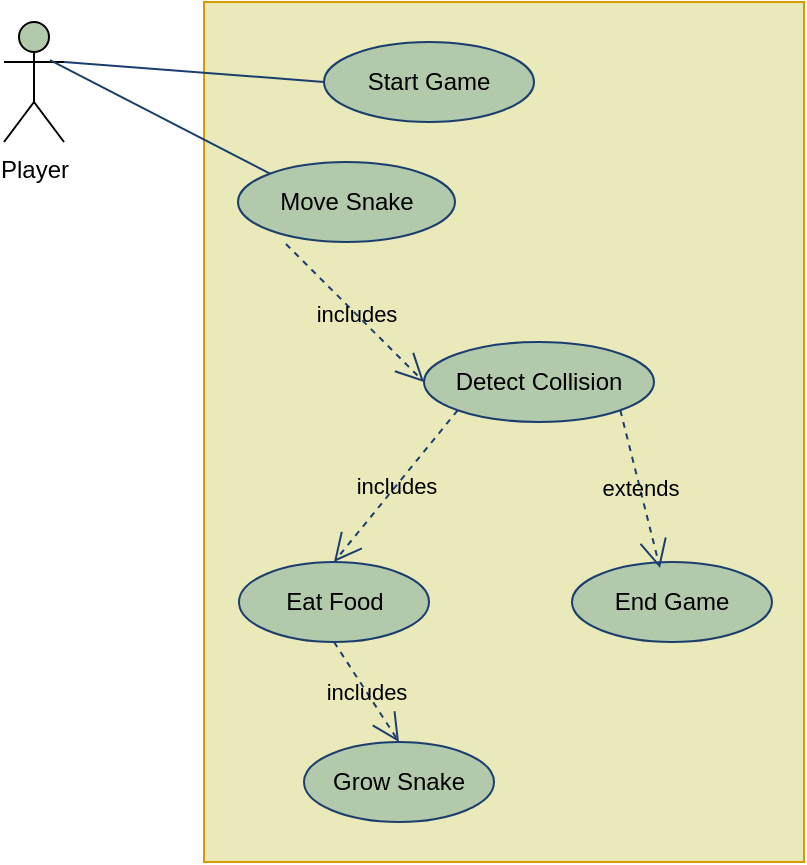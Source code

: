 <mxfile version="26.0.14">
  <diagram name="Page-1" id="mhUYI9VvA16indRH3QtL">
    <mxGraphModel dx="880" dy="468" grid="1" gridSize="10" guides="1" tooltips="1" connect="1" arrows="1" fold="1" page="1" pageScale="1" pageWidth="850" pageHeight="1100" math="0" shadow="0">
      <root>
        <mxCell id="0" />
        <mxCell id="1" parent="0" />
        <mxCell id="mRFKW1IroVncNAavuF7v-80" value="" style="rounded=0;whiteSpace=wrap;html=1;labelBackgroundColor=none;fillColor=#E9E9B9;strokeColor=#d79b00;fontStyle=0" vertex="1" parent="1">
          <mxGeometry x="300" y="20" width="300" height="430" as="geometry" />
        </mxCell>
        <mxCell id="mRFKW1IroVncNAavuF7v-70" value="&lt;font style=&quot;color: rgb(0, 0, 0);&quot;&gt;Start Game&lt;/font&gt;" style="ellipse;whiteSpace=wrap;html=1;labelBackgroundColor=none;fillColor=#B2C9AB;strokeColor=#1B3E6F;fontColor=#46495D;fontStyle=0" vertex="1" parent="1">
          <mxGeometry x="360" y="40" width="105" height="40" as="geometry" />
        </mxCell>
        <mxCell id="mRFKW1IroVncNAavuF7v-71" value="&lt;font style=&quot;color: rgb(0, 0, 0);&quot;&gt;Move Snake&lt;/font&gt;" style="ellipse;whiteSpace=wrap;html=1;labelBackgroundColor=none;fillColor=#B2C9AB;strokeColor=#1B3E6F;fontColor=#46495D;fontStyle=0" vertex="1" parent="1">
          <mxGeometry x="317" y="100" width="108.5" height="40" as="geometry" />
        </mxCell>
        <mxCell id="mRFKW1IroVncNAavuF7v-72" value="&lt;font style=&quot;color: rgb(0, 0, 0);&quot;&gt;Eat Food&lt;/font&gt;" style="ellipse;whiteSpace=wrap;html=1;labelBackgroundColor=none;fillColor=#B2C9AB;strokeColor=#1B3E6F;fontColor=#46495D;fontStyle=0" vertex="1" parent="1">
          <mxGeometry x="317.5" y="300" width="95" height="40" as="geometry" />
        </mxCell>
        <mxCell id="mRFKW1IroVncNAavuF7v-73" value="&lt;font style=&quot;color: rgb(0, 0, 0);&quot;&gt;End Game&lt;/font&gt;" style="ellipse;whiteSpace=wrap;html=1;labelBackgroundColor=none;fillColor=#B2C9AB;strokeColor=#1B3E6F;fontColor=#46495D;fontStyle=0" vertex="1" parent="1">
          <mxGeometry x="484" y="300" width="100" height="40" as="geometry" />
        </mxCell>
        <mxCell id="mRFKW1IroVncNAavuF7v-74" value="&lt;font style=&quot;color: rgb(0, 0, 0);&quot;&gt;Player&lt;/font&gt;" style="shape=umlActor;verticalLabelPosition=bottom;verticalAlign=top;html=1;labelBackgroundColor=none;fillColor=#B2C9AB;strokeColor=#000000;fontColor=#46495D;fontStyle=0" vertex="1" parent="1">
          <mxGeometry x="200" y="30" width="30" height="60" as="geometry" />
        </mxCell>
        <mxCell id="mRFKW1IroVncNAavuF7v-78" value="&lt;font style=&quot;color: rgb(0, 0, 0);&quot;&gt;Detect Collision&lt;/font&gt;" style="ellipse;whiteSpace=wrap;html=1;labelBackgroundColor=none;fillColor=#B2C9AB;strokeColor=#1B3E6F;fontColor=#46495D;fontStyle=0" vertex="1" parent="1">
          <mxGeometry x="410" y="190" width="115" height="40" as="geometry" />
        </mxCell>
        <mxCell id="mRFKW1IroVncNAavuF7v-79" value="&lt;font style=&quot;color: rgb(0, 0, 0);&quot;&gt;Grow Snake&lt;/font&gt;" style="ellipse;whiteSpace=wrap;html=1;labelBackgroundColor=none;fillColor=#B2C9AB;strokeColor=#1B3E6F;fontColor=#46495D;fontStyle=0" vertex="1" parent="1">
          <mxGeometry x="350" y="390" width="95" height="40" as="geometry" />
        </mxCell>
        <mxCell id="mRFKW1IroVncNAavuF7v-81" value="" style="endArrow=none;html=1;rounded=0;entryX=0;entryY=0.5;entryDx=0;entryDy=0;exitX=1;exitY=0.333;exitDx=0;exitDy=0;exitPerimeter=0;labelBackgroundColor=none;strokeColor=#1B3E6F;fontColor=default;fontStyle=0" edge="1" parent="1" source="mRFKW1IroVncNAavuF7v-74" target="mRFKW1IroVncNAavuF7v-70">
          <mxGeometry width="50" height="50" relative="1" as="geometry">
            <mxPoint x="360" y="220" as="sourcePoint" />
            <mxPoint x="410" y="170" as="targetPoint" />
          </mxGeometry>
        </mxCell>
        <mxCell id="mRFKW1IroVncNAavuF7v-82" value="" style="endArrow=none;html=1;rounded=0;entryX=0;entryY=0;entryDx=0;entryDy=0;exitX=0.767;exitY=0.317;exitDx=0;exitDy=0;exitPerimeter=0;labelBackgroundColor=none;strokeColor=#1B3E6F;fontColor=default;fontStyle=0" edge="1" parent="1" source="mRFKW1IroVncNAavuF7v-74" target="mRFKW1IroVncNAavuF7v-71">
          <mxGeometry width="50" height="50" relative="1" as="geometry">
            <mxPoint x="190" y="100" as="sourcePoint" />
            <mxPoint x="410" y="170" as="targetPoint" />
          </mxGeometry>
        </mxCell>
        <mxCell id="mRFKW1IroVncNAavuF7v-83" value="includes" style="endArrow=open;endSize=12;dashed=1;html=1;rounded=0;exitX=0.221;exitY=1.025;exitDx=0;exitDy=0;entryX=0;entryY=0.5;entryDx=0;entryDy=0;exitPerimeter=0;labelBackgroundColor=none;strokeColor=#1B3E6F;fontColor=default;fontStyle=0" edge="1" parent="1" source="mRFKW1IroVncNAavuF7v-71" target="mRFKW1IroVncNAavuF7v-78">
          <mxGeometry width="160" relative="1" as="geometry">
            <mxPoint x="310" y="200" as="sourcePoint" />
            <mxPoint x="470" y="200" as="targetPoint" />
          </mxGeometry>
        </mxCell>
        <mxCell id="mRFKW1IroVncNAavuF7v-85" value="extends" style="endArrow=open;endSize=12;dashed=1;html=1;rounded=0;exitX=1;exitY=1;exitDx=0;exitDy=0;labelBackgroundColor=none;strokeColor=#1B3E6F;fontColor=default;entryX=0.44;entryY=0.075;entryDx=0;entryDy=0;entryPerimeter=0;fontStyle=0" edge="1" parent="1" source="mRFKW1IroVncNAavuF7v-78" target="mRFKW1IroVncNAavuF7v-73">
          <mxGeometry width="160" relative="1" as="geometry">
            <mxPoint x="310" y="200" as="sourcePoint" />
            <mxPoint x="470" y="200" as="targetPoint" />
          </mxGeometry>
        </mxCell>
        <mxCell id="mRFKW1IroVncNAavuF7v-87" value="includes" style="endArrow=open;endSize=12;dashed=1;html=1;rounded=0;entryX=0.5;entryY=0;entryDx=0;entryDy=0;exitX=0;exitY=1;exitDx=0;exitDy=0;labelBackgroundColor=none;strokeColor=#1B3E6F;fontColor=default;fontStyle=0" edge="1" parent="1" source="mRFKW1IroVncNAavuF7v-78" target="mRFKW1IroVncNAavuF7v-72">
          <mxGeometry width="160" relative="1" as="geometry">
            <mxPoint x="310" y="200" as="sourcePoint" />
            <mxPoint x="470" y="200" as="targetPoint" />
          </mxGeometry>
        </mxCell>
        <mxCell id="mRFKW1IroVncNAavuF7v-88" value="includes" style="endArrow=open;endSize=12;dashed=1;html=1;rounded=0;entryX=0.5;entryY=0;entryDx=0;entryDy=0;exitX=0.5;exitY=1;exitDx=0;exitDy=0;labelBackgroundColor=none;strokeColor=#1B3E6F;fontColor=default;fontStyle=0" edge="1" parent="1" source="mRFKW1IroVncNAavuF7v-72" target="mRFKW1IroVncNAavuF7v-79">
          <mxGeometry width="160" relative="1" as="geometry">
            <mxPoint x="310" y="300" as="sourcePoint" />
            <mxPoint x="470" y="300" as="targetPoint" />
          </mxGeometry>
        </mxCell>
      </root>
    </mxGraphModel>
  </diagram>
</mxfile>
